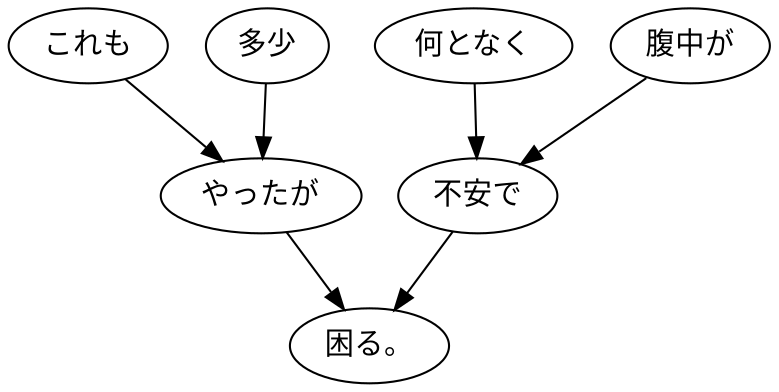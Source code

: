 digraph graph521 {
	node0 [label="これも"];
	node1 [label="多少"];
	node2 [label="やったが"];
	node3 [label="何となく"];
	node4 [label="腹中が"];
	node5 [label="不安で"];
	node6 [label="困る。"];
	node0 -> node2;
	node1 -> node2;
	node2 -> node6;
	node3 -> node5;
	node4 -> node5;
	node5 -> node6;
}
